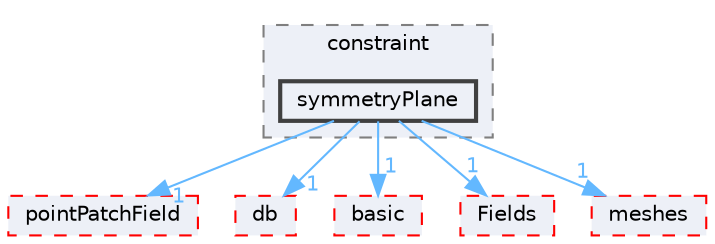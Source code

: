 digraph "src/OpenFOAM/fields/pointPatchFields/constraint/symmetryPlane"
{
 // LATEX_PDF_SIZE
  bgcolor="transparent";
  edge [fontname=Helvetica,fontsize=10,labelfontname=Helvetica,labelfontsize=10];
  node [fontname=Helvetica,fontsize=10,shape=box,height=0.2,width=0.4];
  compound=true
  subgraph clusterdir_c29a60990a95f573ba90840ea20f11f4 {
    graph [ bgcolor="#edf0f7", pencolor="grey50", label="constraint", fontname=Helvetica,fontsize=10 style="filled,dashed", URL="dir_c29a60990a95f573ba90840ea20f11f4.html",tooltip=""]
  dir_deceed6f28ee7d7cf043daaa77efe9ab [label="symmetryPlane", fillcolor="#edf0f7", color="grey25", style="filled,bold", URL="dir_deceed6f28ee7d7cf043daaa77efe9ab.html",tooltip=""];
  }
  dir_17a9bfb76e5e1dbc9e2e32285df4aeb8 [label="pointPatchField", fillcolor="#edf0f7", color="red", style="filled,dashed", URL="dir_17a9bfb76e5e1dbc9e2e32285df4aeb8.html",tooltip=""];
  dir_63c634f7a7cfd679ac26c67fb30fc32f [label="db", fillcolor="#edf0f7", color="red", style="filled,dashed", URL="dir_63c634f7a7cfd679ac26c67fb30fc32f.html",tooltip=""];
  dir_6a30703e73af3ba7ed84ebe53ffd3e12 [label="basic", fillcolor="#edf0f7", color="red", style="filled,dashed", URL="dir_6a30703e73af3ba7ed84ebe53ffd3e12.html",tooltip=""];
  dir_7d364942a13d3ce50f6681364b448a98 [label="Fields", fillcolor="#edf0f7", color="red", style="filled,dashed", URL="dir_7d364942a13d3ce50f6681364b448a98.html",tooltip=""];
  dir_aa2423979fb45fc41c393a5db370ab21 [label="meshes", fillcolor="#edf0f7", color="red", style="filled,dashed", URL="dir_aa2423979fb45fc41c393a5db370ab21.html",tooltip=""];
  dir_deceed6f28ee7d7cf043daaa77efe9ab->dir_17a9bfb76e5e1dbc9e2e32285df4aeb8 [headlabel="1", labeldistance=1.5 headhref="dir_003927_002954.html" href="dir_003927_002954.html" color="steelblue1" fontcolor="steelblue1"];
  dir_deceed6f28ee7d7cf043daaa77efe9ab->dir_63c634f7a7cfd679ac26c67fb30fc32f [headlabel="1", labeldistance=1.5 headhref="dir_003927_000817.html" href="dir_003927_000817.html" color="steelblue1" fontcolor="steelblue1"];
  dir_deceed6f28ee7d7cf043daaa77efe9ab->dir_6a30703e73af3ba7ed84ebe53ffd3e12 [headlabel="1", labeldistance=1.5 headhref="dir_003927_000216.html" href="dir_003927_000216.html" color="steelblue1" fontcolor="steelblue1"];
  dir_deceed6f28ee7d7cf043daaa77efe9ab->dir_7d364942a13d3ce50f6681364b448a98 [headlabel="1", labeldistance=1.5 headhref="dir_003927_001336.html" href="dir_003927_001336.html" color="steelblue1" fontcolor="steelblue1"];
  dir_deceed6f28ee7d7cf043daaa77efe9ab->dir_aa2423979fb45fc41c393a5db370ab21 [headlabel="1", labeldistance=1.5 headhref="dir_003927_002368.html" href="dir_003927_002368.html" color="steelblue1" fontcolor="steelblue1"];
}
